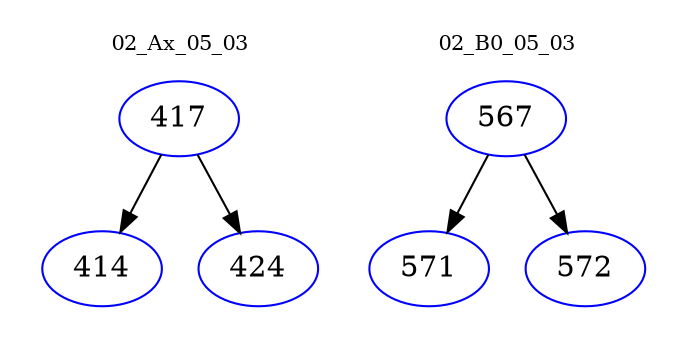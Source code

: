 digraph{
subgraph cluster_0 {
color = white
label = "02_Ax_05_03";
fontsize=10;
T0_417 [label="417", color="blue"]
T0_417 -> T0_414 [color="black"]
T0_414 [label="414", color="blue"]
T0_417 -> T0_424 [color="black"]
T0_424 [label="424", color="blue"]
}
subgraph cluster_1 {
color = white
label = "02_B0_05_03";
fontsize=10;
T1_567 [label="567", color="blue"]
T1_567 -> T1_571 [color="black"]
T1_571 [label="571", color="blue"]
T1_567 -> T1_572 [color="black"]
T1_572 [label="572", color="blue"]
}
}
